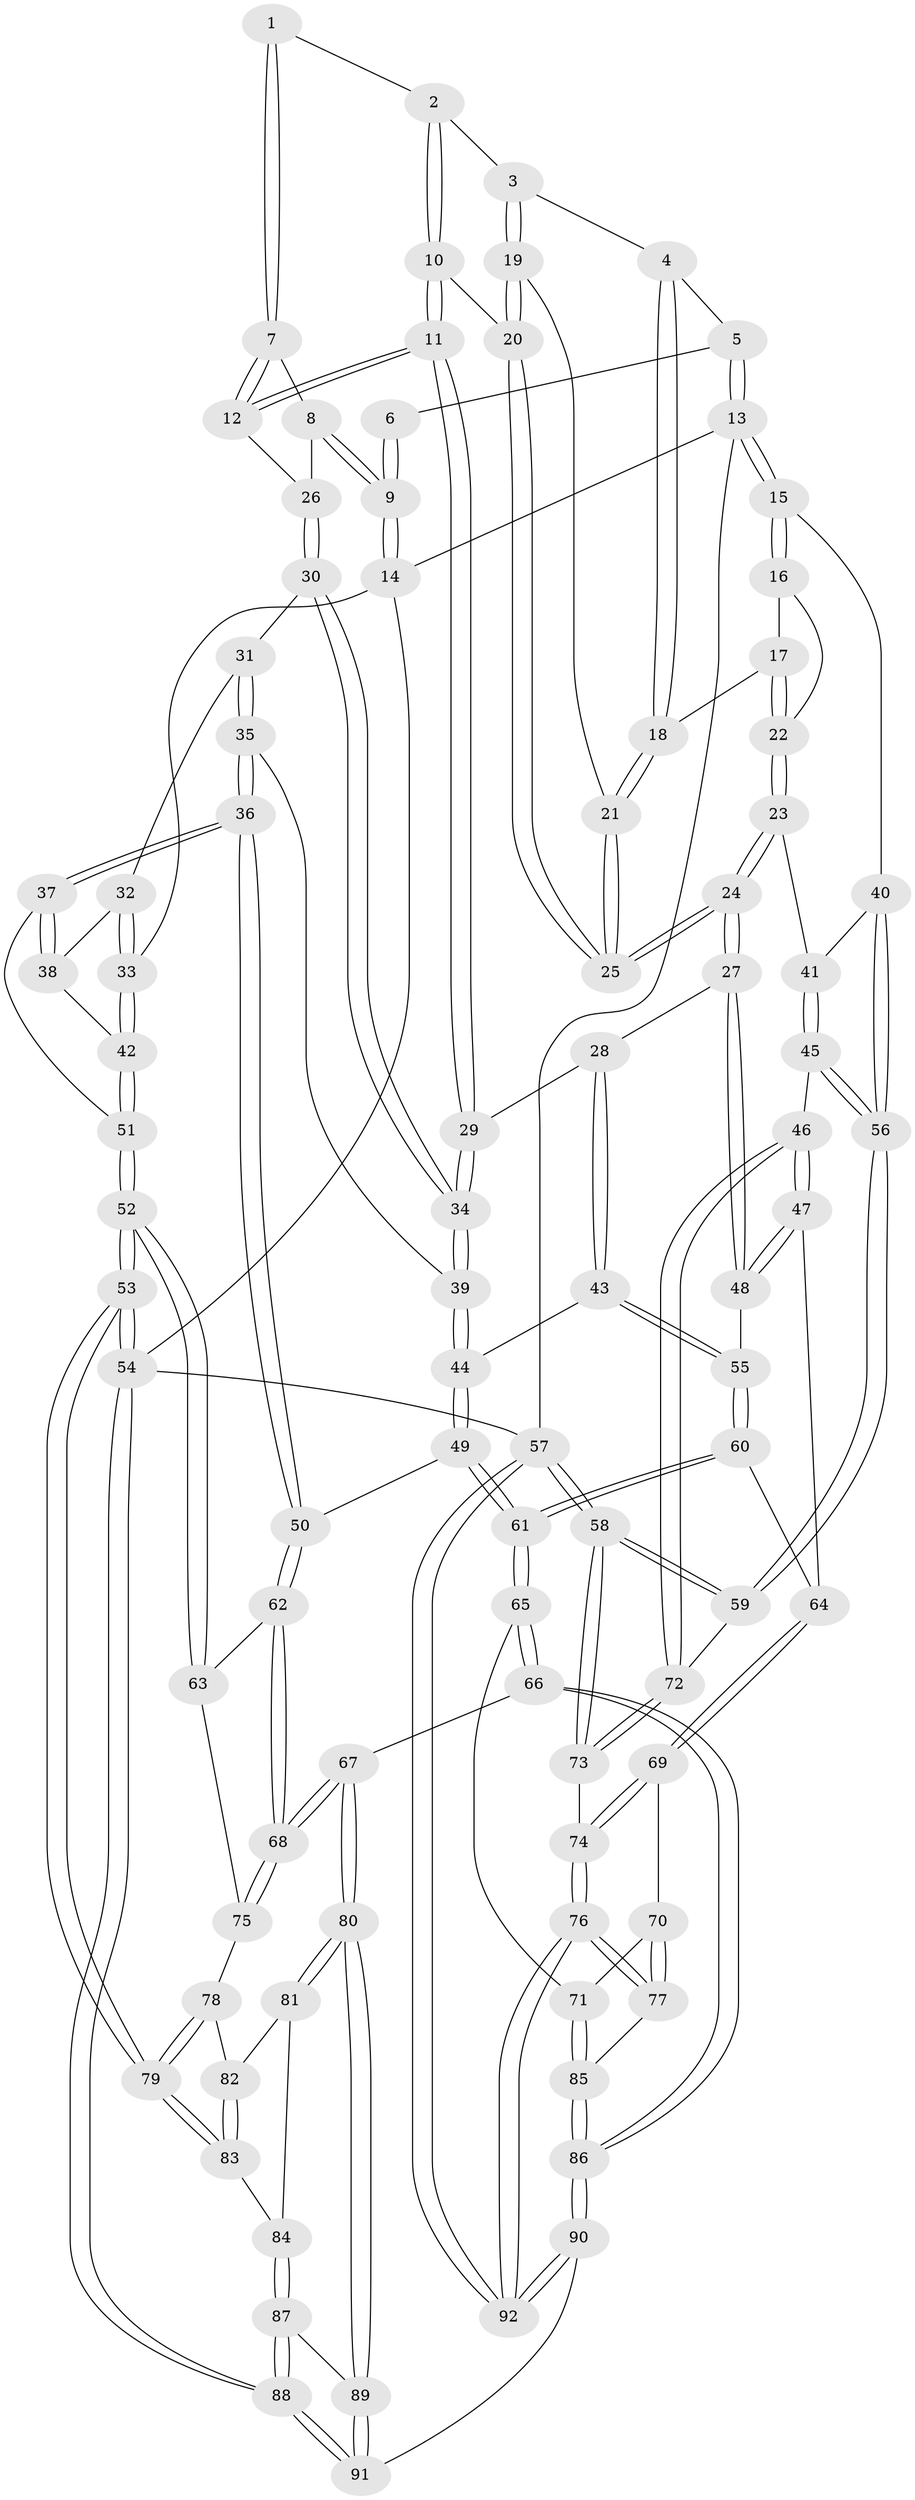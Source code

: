 // Generated by graph-tools (version 1.1) at 2025/51/03/09/25 03:51:09]
// undirected, 92 vertices, 227 edges
graph export_dot {
graph [start="1"]
  node [color=gray90,style=filled];
  1 [pos="+0.40182126677192814+0"];
  2 [pos="+0.43831244914540396+0"];
  3 [pos="+0.5677241383167574+0.05323652338522212"];
  4 [pos="+0.7489118984355202+0"];
  5 [pos="+0.8372687011149579+0"];
  6 [pos="+0.3962438014755142+0"];
  7 [pos="+0.34887402232083287+0.05362607891297303"];
  8 [pos="+0.2148492616847653+0.062343328590862265"];
  9 [pos="+0+0"];
  10 [pos="+0.46801961933411174+0.12002408578742382"];
  11 [pos="+0.4155594055844853+0.18588811516955756"];
  12 [pos="+0.3490945454294557+0.15561549677290373"];
  13 [pos="+1+0"];
  14 [pos="+0+0"];
  15 [pos="+1+0.10381799047852125"];
  16 [pos="+0.8512919028372529+0.15969576960144552"];
  17 [pos="+0.7350753263631281+0.01624669643300393"];
  18 [pos="+0.7314502808611995+0"];
  19 [pos="+0.5682874316058586+0.06000772360420021"];
  20 [pos="+0.5191186761818903+0.11210442212989986"];
  21 [pos="+0.6273345853142178+0.10115085885413808"];
  22 [pos="+0.7286536355971285+0.21146957961066065"];
  23 [pos="+0.6724648088115674+0.2756112659011208"];
  24 [pos="+0.6639815376604905+0.27846776393623995"];
  25 [pos="+0.6381276751757277+0.21537302408205497"];
  26 [pos="+0.30320750981080585+0.16398282282110246"];
  27 [pos="+0.6480459710883039+0.29531231969435107"];
  28 [pos="+0.5619207376624371+0.29969652504129746"];
  29 [pos="+0.42959372754645353+0.21835431370943714"];
  30 [pos="+0.24784162188209768+0.21566007154960165"];
  31 [pos="+0.20429534425079213+0.22759871654117697"];
  32 [pos="+0.17274630560978282+0.2197105320977948"];
  33 [pos="+0+0"];
  34 [pos="+0.3375350054054025+0.34862565105406046"];
  35 [pos="+0.2101336824331193+0.2792772001775626"];
  36 [pos="+0.1957489796684614+0.48759494936574693"];
  37 [pos="+0.16201315418201884+0.45367228040022145"];
  38 [pos="+0.115912617179726+0.32486075760046423"];
  39 [pos="+0.334361909829773+0.3667596237538245"];
  40 [pos="+1+0.172825393523049"];
  41 [pos="+0.8646583276633342+0.34424108041320345"];
  42 [pos="+0+0.15693126259217596"];
  43 [pos="+0.46091780003138366+0.411105022391701"];
  44 [pos="+0.33126319204315363+0.4051067466230837"];
  45 [pos="+0.8537479603367158+0.45969656681005905"];
  46 [pos="+0.7843544888695363+0.5499374597714112"];
  47 [pos="+0.7306760218070254+0.538273896978862"];
  48 [pos="+0.6556509354983873+0.35841814894761415"];
  49 [pos="+0.28244732045250504+0.45504629552368786"];
  50 [pos="+0.1978162847907991+0.4908665427079699"];
  51 [pos="+0+0.2818629076940681"];
  52 [pos="+0+0.5553404525953941"];
  53 [pos="+0+0.8101995382315583"];
  54 [pos="+0+1"];
  55 [pos="+0.5124787237822935+0.5295478611610412"];
  56 [pos="+1+0.4917139098723475"];
  57 [pos="+1+1"];
  58 [pos="+1+1"];
  59 [pos="+1+0.6414383508128216"];
  60 [pos="+0.5134838384875444+0.5611026970979999"];
  61 [pos="+0.48183612428195643+0.5995953121608688"];
  62 [pos="+0.19628172183859838+0.4952761235794877"];
  63 [pos="+0.04161833268840788+0.5733387354465876"];
  64 [pos="+0.6994910379735818+0.5576326411041875"];
  65 [pos="+0.4557432033313841+0.7078123919362805"];
  66 [pos="+0.3986242427993962+0.7411918868532645"];
  67 [pos="+0.2799962365217585+0.7200706808353101"];
  68 [pos="+0.2626246361151961+0.689093509580248"];
  69 [pos="+0.6617153537751259+0.6621707994824473"];
  70 [pos="+0.6414930457558048+0.6756476127614394"];
  71 [pos="+0.5293890415583791+0.7351906571069754"];
  72 [pos="+0.8903294058475973+0.6785478268394078"];
  73 [pos="+0.801573709247564+0.8226577002485065"];
  74 [pos="+0.7888733299045946+0.8294416790246094"];
  75 [pos="+0.06527627980183623+0.6835105647101808"];
  76 [pos="+0.7215260743986537+0.8891671402174237"];
  77 [pos="+0.7051815142765445+0.883980778953961"];
  78 [pos="+0.05875283210658387+0.709556655532801"];
  79 [pos="+0+0.7929996893630121"];
  80 [pos="+0.21732213015710194+0.788580454933134"];
  81 [pos="+0.08639497218061074+0.742645815705973"];
  82 [pos="+0.08449396849016069+0.7410194530032166"];
  83 [pos="+0.010250915300644078+0.8216164454722298"];
  84 [pos="+0.061051254195385665+0.8409353008256091"];
  85 [pos="+0.6636351270573692+0.8723026193199791"];
  86 [pos="+0.4234707328415069+0.9798537678082851"];
  87 [pos="+0.06601710426695362+0.8445256412072389"];
  88 [pos="+0+1"];
  89 [pos="+0.19630082398683377+0.8360355016593876"];
  90 [pos="+0.3496821800923797+1"];
  91 [pos="+0.2279138364897641+1"];
  92 [pos="+0.7503246021440867+1"];
  1 -- 2;
  1 -- 7;
  1 -- 7;
  2 -- 3;
  2 -- 10;
  2 -- 10;
  3 -- 4;
  3 -- 19;
  3 -- 19;
  4 -- 5;
  4 -- 18;
  4 -- 18;
  5 -- 6;
  5 -- 13;
  5 -- 13;
  6 -- 9;
  6 -- 9;
  7 -- 8;
  7 -- 12;
  7 -- 12;
  8 -- 9;
  8 -- 9;
  8 -- 26;
  9 -- 14;
  9 -- 14;
  10 -- 11;
  10 -- 11;
  10 -- 20;
  11 -- 12;
  11 -- 12;
  11 -- 29;
  11 -- 29;
  12 -- 26;
  13 -- 14;
  13 -- 15;
  13 -- 15;
  13 -- 57;
  14 -- 33;
  14 -- 54;
  15 -- 16;
  15 -- 16;
  15 -- 40;
  16 -- 17;
  16 -- 22;
  17 -- 18;
  17 -- 22;
  17 -- 22;
  18 -- 21;
  18 -- 21;
  19 -- 20;
  19 -- 20;
  19 -- 21;
  20 -- 25;
  20 -- 25;
  21 -- 25;
  21 -- 25;
  22 -- 23;
  22 -- 23;
  23 -- 24;
  23 -- 24;
  23 -- 41;
  24 -- 25;
  24 -- 25;
  24 -- 27;
  24 -- 27;
  26 -- 30;
  26 -- 30;
  27 -- 28;
  27 -- 48;
  27 -- 48;
  28 -- 29;
  28 -- 43;
  28 -- 43;
  29 -- 34;
  29 -- 34;
  30 -- 31;
  30 -- 34;
  30 -- 34;
  31 -- 32;
  31 -- 35;
  31 -- 35;
  32 -- 33;
  32 -- 33;
  32 -- 38;
  33 -- 42;
  33 -- 42;
  34 -- 39;
  34 -- 39;
  35 -- 36;
  35 -- 36;
  35 -- 39;
  36 -- 37;
  36 -- 37;
  36 -- 50;
  36 -- 50;
  37 -- 38;
  37 -- 38;
  37 -- 51;
  38 -- 42;
  39 -- 44;
  39 -- 44;
  40 -- 41;
  40 -- 56;
  40 -- 56;
  41 -- 45;
  41 -- 45;
  42 -- 51;
  42 -- 51;
  43 -- 44;
  43 -- 55;
  43 -- 55;
  44 -- 49;
  44 -- 49;
  45 -- 46;
  45 -- 56;
  45 -- 56;
  46 -- 47;
  46 -- 47;
  46 -- 72;
  46 -- 72;
  47 -- 48;
  47 -- 48;
  47 -- 64;
  48 -- 55;
  49 -- 50;
  49 -- 61;
  49 -- 61;
  50 -- 62;
  50 -- 62;
  51 -- 52;
  51 -- 52;
  52 -- 53;
  52 -- 53;
  52 -- 63;
  52 -- 63;
  53 -- 54;
  53 -- 54;
  53 -- 79;
  53 -- 79;
  54 -- 88;
  54 -- 88;
  54 -- 57;
  55 -- 60;
  55 -- 60;
  56 -- 59;
  56 -- 59;
  57 -- 58;
  57 -- 58;
  57 -- 92;
  57 -- 92;
  58 -- 59;
  58 -- 59;
  58 -- 73;
  58 -- 73;
  59 -- 72;
  60 -- 61;
  60 -- 61;
  60 -- 64;
  61 -- 65;
  61 -- 65;
  62 -- 63;
  62 -- 68;
  62 -- 68;
  63 -- 75;
  64 -- 69;
  64 -- 69;
  65 -- 66;
  65 -- 66;
  65 -- 71;
  66 -- 67;
  66 -- 86;
  66 -- 86;
  67 -- 68;
  67 -- 68;
  67 -- 80;
  67 -- 80;
  68 -- 75;
  68 -- 75;
  69 -- 70;
  69 -- 74;
  69 -- 74;
  70 -- 71;
  70 -- 77;
  70 -- 77;
  71 -- 85;
  71 -- 85;
  72 -- 73;
  72 -- 73;
  73 -- 74;
  74 -- 76;
  74 -- 76;
  75 -- 78;
  76 -- 77;
  76 -- 77;
  76 -- 92;
  76 -- 92;
  77 -- 85;
  78 -- 79;
  78 -- 79;
  78 -- 82;
  79 -- 83;
  79 -- 83;
  80 -- 81;
  80 -- 81;
  80 -- 89;
  80 -- 89;
  81 -- 82;
  81 -- 84;
  82 -- 83;
  82 -- 83;
  83 -- 84;
  84 -- 87;
  84 -- 87;
  85 -- 86;
  85 -- 86;
  86 -- 90;
  86 -- 90;
  87 -- 88;
  87 -- 88;
  87 -- 89;
  88 -- 91;
  88 -- 91;
  89 -- 91;
  89 -- 91;
  90 -- 91;
  90 -- 92;
  90 -- 92;
}
